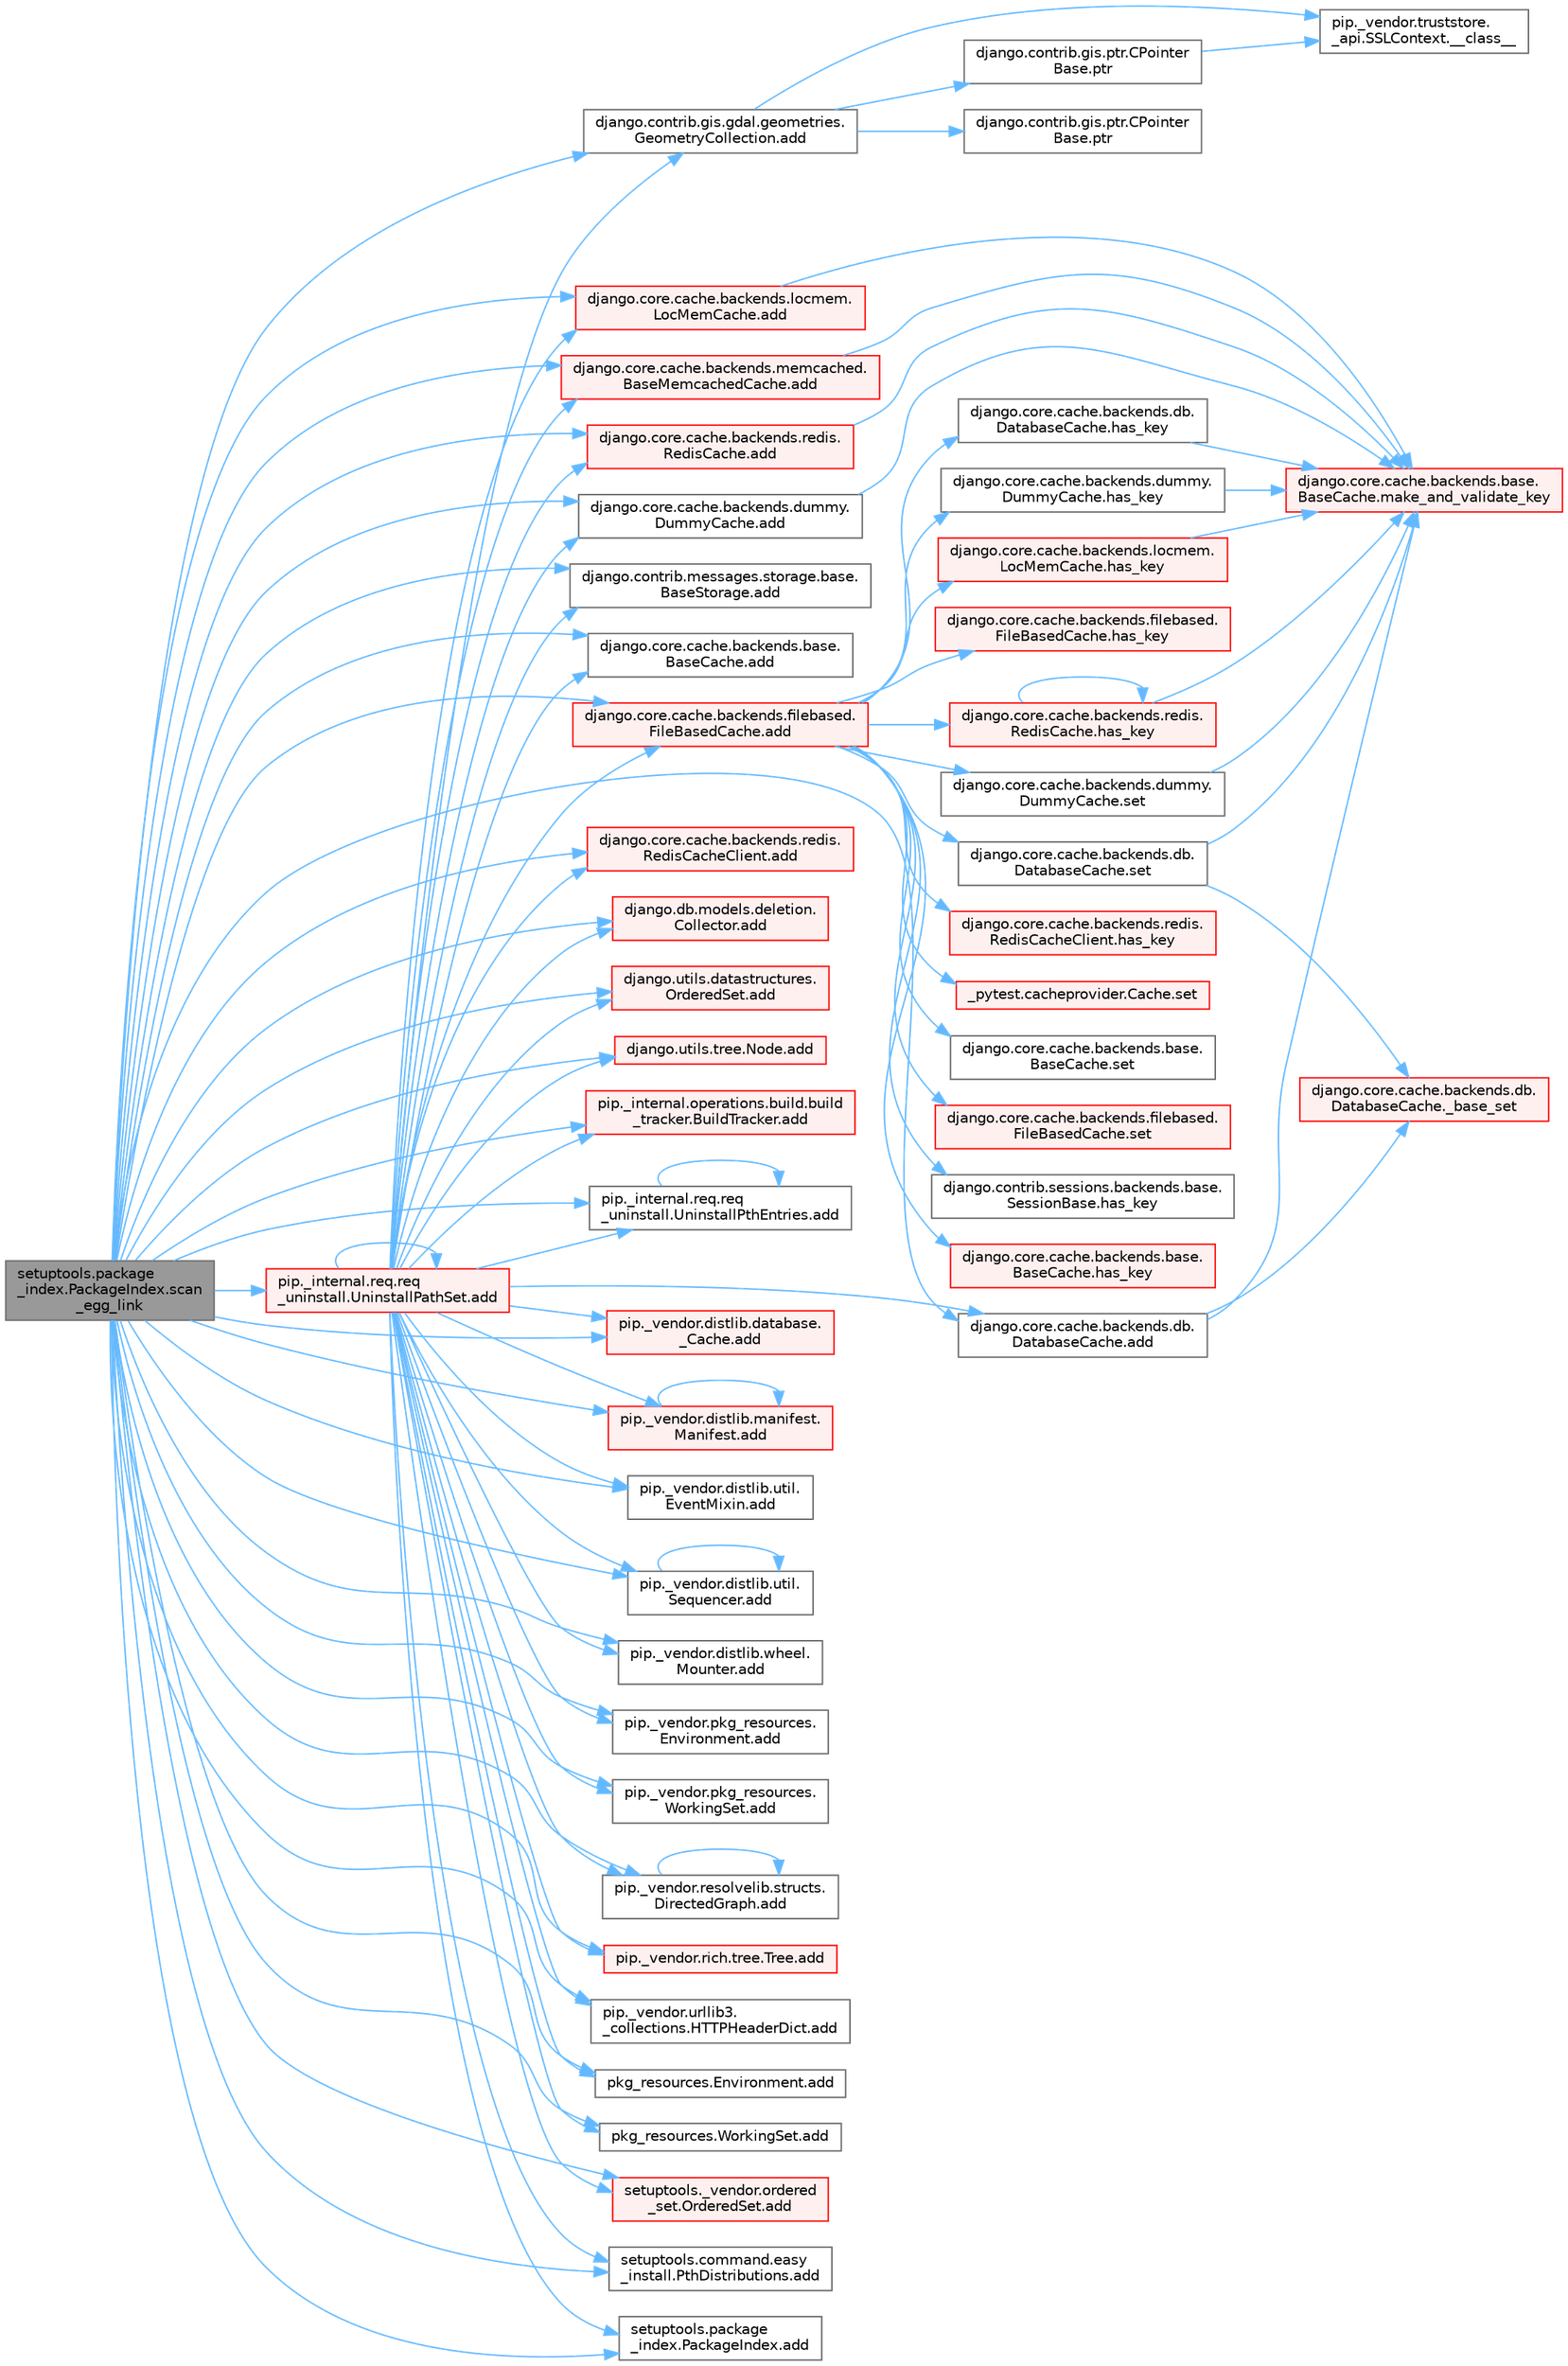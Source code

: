 digraph "setuptools.package_index.PackageIndex.scan_egg_link"
{
 // LATEX_PDF_SIZE
  bgcolor="transparent";
  edge [fontname=Helvetica,fontsize=10,labelfontname=Helvetica,labelfontsize=10];
  node [fontname=Helvetica,fontsize=10,shape=box,height=0.2,width=0.4];
  rankdir="LR";
  Node1 [id="Node000001",label="setuptools.package\l_index.PackageIndex.scan\l_egg_link",height=0.2,width=0.4,color="gray40", fillcolor="grey60", style="filled", fontcolor="black",tooltip=" "];
  Node1 -> Node2 [id="edge1_Node000001_Node000002",color="steelblue1",style="solid",tooltip=" "];
  Node2 [id="Node000002",label="django.contrib.gis.gdal.geometries.\lGeometryCollection.add",height=0.2,width=0.4,color="grey40", fillcolor="white", style="filled",URL="$classdjango_1_1contrib_1_1gis_1_1gdal_1_1geometries_1_1_geometry_collection.html#a00c1825a411d244c854762b413ff996c",tooltip=" "];
  Node2 -> Node3 [id="edge2_Node000002_Node000003",color="steelblue1",style="solid",tooltip=" "];
  Node3 [id="Node000003",label="pip._vendor.truststore.\l_api.SSLContext.__class__",height=0.2,width=0.4,color="grey40", fillcolor="white", style="filled",URL="$classpip_1_1__vendor_1_1truststore_1_1__api_1_1_s_s_l_context.html#a530861514f31eabaa3f513557d6e66de",tooltip=" "];
  Node2 -> Node4 [id="edge3_Node000002_Node000004",color="steelblue1",style="solid",tooltip=" "];
  Node4 [id="Node000004",label="django.contrib.gis.ptr.CPointer\lBase.ptr",height=0.2,width=0.4,color="grey40", fillcolor="white", style="filled",URL="$classdjango_1_1contrib_1_1gis_1_1ptr_1_1_c_pointer_base.html#a55873c889d27c42497c5a832c24e041b",tooltip=" "];
  Node4 -> Node3 [id="edge4_Node000004_Node000003",color="steelblue1",style="solid",tooltip=" "];
  Node2 -> Node5 [id="edge5_Node000002_Node000005",color="steelblue1",style="solid",tooltip=" "];
  Node5 [id="Node000005",label="django.contrib.gis.ptr.CPointer\lBase.ptr",height=0.2,width=0.4,color="grey40", fillcolor="white", style="filled",URL="$classdjango_1_1contrib_1_1gis_1_1ptr_1_1_c_pointer_base.html#a73d2e45828ab4d985549c571852996fa",tooltip=" "];
  Node1 -> Node6 [id="edge6_Node000001_Node000006",color="steelblue1",style="solid",tooltip=" "];
  Node6 [id="Node000006",label="django.contrib.messages.storage.base.\lBaseStorage.add",height=0.2,width=0.4,color="grey40", fillcolor="white", style="filled",URL="$classdjango_1_1contrib_1_1messages_1_1storage_1_1base_1_1_base_storage.html#aafc1151a94b34b80803c99d883ca268c",tooltip=" "];
  Node1 -> Node7 [id="edge7_Node000001_Node000007",color="steelblue1",style="solid",tooltip=" "];
  Node7 [id="Node000007",label="django.core.cache.backends.base.\lBaseCache.add",height=0.2,width=0.4,color="grey40", fillcolor="white", style="filled",URL="$classdjango_1_1core_1_1cache_1_1backends_1_1base_1_1_base_cache.html#ab0cdee68050102665043193640ac006c",tooltip=" "];
  Node1 -> Node8 [id="edge8_Node000001_Node000008",color="steelblue1",style="solid",tooltip=" "];
  Node8 [id="Node000008",label="django.core.cache.backends.db.\lDatabaseCache.add",height=0.2,width=0.4,color="grey40", fillcolor="white", style="filled",URL="$classdjango_1_1core_1_1cache_1_1backends_1_1db_1_1_database_cache.html#a6196dda2bfd9eca834ecd81a7a217ec4",tooltip=" "];
  Node8 -> Node9 [id="edge9_Node000008_Node000009",color="steelblue1",style="solid",tooltip=" "];
  Node9 [id="Node000009",label="django.core.cache.backends.db.\lDatabaseCache._base_set",height=0.2,width=0.4,color="red", fillcolor="#FFF0F0", style="filled",URL="$classdjango_1_1core_1_1cache_1_1backends_1_1db_1_1_database_cache.html#a5a74e2110e88f8da063c0d32789104ab",tooltip=" "];
  Node8 -> Node13 [id="edge10_Node000008_Node000013",color="steelblue1",style="solid",tooltip=" "];
  Node13 [id="Node000013",label="django.core.cache.backends.base.\lBaseCache.make_and_validate_key",height=0.2,width=0.4,color="red", fillcolor="#FFF0F0", style="filled",URL="$classdjango_1_1core_1_1cache_1_1backends_1_1base_1_1_base_cache.html#a167e3a6c65f782f011f4a0f4da30d4f5",tooltip=" "];
  Node1 -> Node2423 [id="edge11_Node000001_Node002423",color="steelblue1",style="solid",tooltip=" "];
  Node2423 [id="Node002423",label="django.core.cache.backends.dummy.\lDummyCache.add",height=0.2,width=0.4,color="grey40", fillcolor="white", style="filled",URL="$classdjango_1_1core_1_1cache_1_1backends_1_1dummy_1_1_dummy_cache.html#adc04a4b63e4c6a4f61c832f87b9231ed",tooltip=" "];
  Node2423 -> Node13 [id="edge12_Node002423_Node000013",color="steelblue1",style="solid",tooltip=" "];
  Node1 -> Node2424 [id="edge13_Node000001_Node002424",color="steelblue1",style="solid",tooltip=" "];
  Node2424 [id="Node002424",label="django.core.cache.backends.filebased.\lFileBasedCache.add",height=0.2,width=0.4,color="red", fillcolor="#FFF0F0", style="filled",URL="$classdjango_1_1core_1_1cache_1_1backends_1_1filebased_1_1_file_based_cache.html#a2f380fb404bde29c82c6169465ee1391",tooltip=" "];
  Node2424 -> Node2425 [id="edge14_Node002424_Node002425",color="steelblue1",style="solid",tooltip=" "];
  Node2425 [id="Node002425",label="django.contrib.sessions.backends.base.\lSessionBase.has_key",height=0.2,width=0.4,color="grey40", fillcolor="white", style="filled",URL="$classdjango_1_1contrib_1_1sessions_1_1backends_1_1base_1_1_session_base.html#ac2afaf0e3a8d2ad7059d37295c8ca387",tooltip=" "];
  Node2424 -> Node2426 [id="edge15_Node002424_Node002426",color="steelblue1",style="solid",tooltip=" "];
  Node2426 [id="Node002426",label="django.core.cache.backends.base.\lBaseCache.has_key",height=0.2,width=0.4,color="red", fillcolor="#FFF0F0", style="filled",URL="$classdjango_1_1core_1_1cache_1_1backends_1_1base_1_1_base_cache.html#a2d06a56d17661d63648e1ec13ae93d3b",tooltip=" "];
  Node2424 -> Node2427 [id="edge16_Node002424_Node002427",color="steelblue1",style="solid",tooltip=" "];
  Node2427 [id="Node002427",label="django.core.cache.backends.db.\lDatabaseCache.has_key",height=0.2,width=0.4,color="grey40", fillcolor="white", style="filled",URL="$classdjango_1_1core_1_1cache_1_1backends_1_1db_1_1_database_cache.html#aef6de2492e2cf56b23539fee71cc3953",tooltip=" "];
  Node2427 -> Node13 [id="edge17_Node002427_Node000013",color="steelblue1",style="solid",tooltip=" "];
  Node2424 -> Node2428 [id="edge18_Node002424_Node002428",color="steelblue1",style="solid",tooltip=" "];
  Node2428 [id="Node002428",label="django.core.cache.backends.dummy.\lDummyCache.has_key",height=0.2,width=0.4,color="grey40", fillcolor="white", style="filled",URL="$classdjango_1_1core_1_1cache_1_1backends_1_1dummy_1_1_dummy_cache.html#a9b21f2da2f41f44319353a24a5101163",tooltip=" "];
  Node2428 -> Node13 [id="edge19_Node002428_Node000013",color="steelblue1",style="solid",tooltip=" "];
  Node2424 -> Node2429 [id="edge20_Node002424_Node002429",color="steelblue1",style="solid",tooltip=" "];
  Node2429 [id="Node002429",label="django.core.cache.backends.filebased.\lFileBasedCache.has_key",height=0.2,width=0.4,color="red", fillcolor="#FFF0F0", style="filled",URL="$classdjango_1_1core_1_1cache_1_1backends_1_1filebased_1_1_file_based_cache.html#a8372c71fa4978b5eb54252ab924eb2f9",tooltip=" "];
  Node2424 -> Node2431 [id="edge21_Node002424_Node002431",color="steelblue1",style="solid",tooltip=" "];
  Node2431 [id="Node002431",label="django.core.cache.backends.locmem.\lLocMemCache.has_key",height=0.2,width=0.4,color="red", fillcolor="#FFF0F0", style="filled",URL="$classdjango_1_1core_1_1cache_1_1backends_1_1locmem_1_1_loc_mem_cache.html#aeb6759ed9e4eb6930bb77452e453ef5c",tooltip=" "];
  Node2431 -> Node13 [id="edge22_Node002431_Node000013",color="steelblue1",style="solid",tooltip=" "];
  Node2424 -> Node2432 [id="edge23_Node002424_Node002432",color="steelblue1",style="solid",tooltip=" "];
  Node2432 [id="Node002432",label="django.core.cache.backends.redis.\lRedisCache.has_key",height=0.2,width=0.4,color="red", fillcolor="#FFF0F0", style="filled",URL="$classdjango_1_1core_1_1cache_1_1backends_1_1redis_1_1_redis_cache.html#adfdfa1873b08e96396368979fa159347",tooltip=" "];
  Node2432 -> Node2432 [id="edge24_Node002432_Node002432",color="steelblue1",style="solid",tooltip=" "];
  Node2432 -> Node13 [id="edge25_Node002432_Node000013",color="steelblue1",style="solid",tooltip=" "];
  Node2424 -> Node2433 [id="edge26_Node002424_Node002433",color="steelblue1",style="solid",tooltip=" "];
  Node2433 [id="Node002433",label="django.core.cache.backends.redis.\lRedisCacheClient.has_key",height=0.2,width=0.4,color="red", fillcolor="#FFF0F0", style="filled",URL="$classdjango_1_1core_1_1cache_1_1backends_1_1redis_1_1_redis_cache_client.html#af657e74970dc9d85e28d843fb20b8a66",tooltip=" "];
  Node2424 -> Node2434 [id="edge27_Node002424_Node002434",color="steelblue1",style="solid",tooltip=" "];
  Node2434 [id="Node002434",label="_pytest.cacheprovider.Cache.set",height=0.2,width=0.4,color="red", fillcolor="#FFF0F0", style="filled",URL="$class__pytest_1_1cacheprovider_1_1_cache.html#a4eb62533f65d7495fe5afb7a3f9bd540",tooltip=" "];
  Node2424 -> Node2448 [id="edge28_Node002424_Node002448",color="steelblue1",style="solid",tooltip=" "];
  Node2448 [id="Node002448",label="django.core.cache.backends.base.\lBaseCache.set",height=0.2,width=0.4,color="grey40", fillcolor="white", style="filled",URL="$classdjango_1_1core_1_1cache_1_1backends_1_1base_1_1_base_cache.html#a4b0043ba43a5d75fb2854947f6e8736c",tooltip=" "];
  Node2424 -> Node2449 [id="edge29_Node002424_Node002449",color="steelblue1",style="solid",tooltip=" "];
  Node2449 [id="Node002449",label="django.core.cache.backends.db.\lDatabaseCache.set",height=0.2,width=0.4,color="grey40", fillcolor="white", style="filled",URL="$classdjango_1_1core_1_1cache_1_1backends_1_1db_1_1_database_cache.html#af7feb1b77937214a7d9b5698e4e0bb29",tooltip=" "];
  Node2449 -> Node9 [id="edge30_Node002449_Node000009",color="steelblue1",style="solid",tooltip=" "];
  Node2449 -> Node13 [id="edge31_Node002449_Node000013",color="steelblue1",style="solid",tooltip=" "];
  Node2424 -> Node2450 [id="edge32_Node002424_Node002450",color="steelblue1",style="solid",tooltip=" "];
  Node2450 [id="Node002450",label="django.core.cache.backends.dummy.\lDummyCache.set",height=0.2,width=0.4,color="grey40", fillcolor="white", style="filled",URL="$classdjango_1_1core_1_1cache_1_1backends_1_1dummy_1_1_dummy_cache.html#a60c9c882b0d1e6581511e5e9b0cf96db",tooltip=" "];
  Node2450 -> Node13 [id="edge33_Node002450_Node000013",color="steelblue1",style="solid",tooltip=" "];
  Node2424 -> Node2451 [id="edge34_Node002424_Node002451",color="steelblue1",style="solid",tooltip=" "];
  Node2451 [id="Node002451",label="django.core.cache.backends.filebased.\lFileBasedCache.set",height=0.2,width=0.4,color="red", fillcolor="#FFF0F0", style="filled",URL="$classdjango_1_1core_1_1cache_1_1backends_1_1filebased_1_1_file_based_cache.html#a7c5292a9ab120424eeaf5fe254366ca6",tooltip=" "];
  Node1 -> Node2511 [id="edge35_Node000001_Node002511",color="steelblue1",style="solid",tooltip=" "];
  Node2511 [id="Node002511",label="django.core.cache.backends.locmem.\lLocMemCache.add",height=0.2,width=0.4,color="red", fillcolor="#FFF0F0", style="filled",URL="$classdjango_1_1core_1_1cache_1_1backends_1_1locmem_1_1_loc_mem_cache.html#a6c454b0a21a7ef56bac23c2c47a767a9",tooltip=" "];
  Node2511 -> Node13 [id="edge36_Node002511_Node000013",color="steelblue1",style="solid",tooltip=" "];
  Node1 -> Node2512 [id="edge37_Node000001_Node002512",color="steelblue1",style="solid",tooltip=" "];
  Node2512 [id="Node002512",label="django.core.cache.backends.memcached.\lBaseMemcachedCache.add",height=0.2,width=0.4,color="red", fillcolor="#FFF0F0", style="filled",URL="$classdjango_1_1core_1_1cache_1_1backends_1_1memcached_1_1_base_memcached_cache.html#a1d7675623ea665a0ee0748173eeb0a38",tooltip=" "];
  Node2512 -> Node13 [id="edge38_Node002512_Node000013",color="steelblue1",style="solid",tooltip=" "];
  Node1 -> Node2513 [id="edge39_Node000001_Node002513",color="steelblue1",style="solid",tooltip=" "];
  Node2513 [id="Node002513",label="django.core.cache.backends.redis.\lRedisCache.add",height=0.2,width=0.4,color="red", fillcolor="#FFF0F0", style="filled",URL="$classdjango_1_1core_1_1cache_1_1backends_1_1redis_1_1_redis_cache.html#a5d4d6507b2a2647f876da5c964cb73c2",tooltip=" "];
  Node2513 -> Node13 [id="edge40_Node002513_Node000013",color="steelblue1",style="solid",tooltip=" "];
  Node1 -> Node2514 [id="edge41_Node000001_Node002514",color="steelblue1",style="solid",tooltip=" "];
  Node2514 [id="Node002514",label="django.core.cache.backends.redis.\lRedisCacheClient.add",height=0.2,width=0.4,color="red", fillcolor="#FFF0F0", style="filled",URL="$classdjango_1_1core_1_1cache_1_1backends_1_1redis_1_1_redis_cache_client.html#a38d58b9a92fa6243e62635c678251410",tooltip=" "];
  Node1 -> Node2515 [id="edge42_Node000001_Node002515",color="steelblue1",style="solid",tooltip=" "];
  Node2515 [id="Node002515",label="django.db.models.deletion.\lCollector.add",height=0.2,width=0.4,color="red", fillcolor="#FFF0F0", style="filled",URL="$classdjango_1_1db_1_1models_1_1deletion_1_1_collector.html#a92a25e9aef2930eb72e650f4e05abd18",tooltip=" "];
  Node1 -> Node2522 [id="edge43_Node000001_Node002522",color="steelblue1",style="solid",tooltip=" "];
  Node2522 [id="Node002522",label="django.utils.datastructures.\lOrderedSet.add",height=0.2,width=0.4,color="red", fillcolor="#FFF0F0", style="filled",URL="$classdjango_1_1utils_1_1datastructures_1_1_ordered_set.html#a33eaf365502a80c096ab49dcf92422dc",tooltip=" "];
  Node1 -> Node2524 [id="edge44_Node000001_Node002524",color="steelblue1",style="solid",tooltip=" "];
  Node2524 [id="Node002524",label="django.utils.tree.Node.add",height=0.2,width=0.4,color="red", fillcolor="#FFF0F0", style="filled",URL="$classdjango_1_1utils_1_1tree_1_1_node.html#a2c883d105b5c9cfd32bff72c7469f18c",tooltip=" "];
  Node1 -> Node2679 [id="edge45_Node000001_Node002679",color="steelblue1",style="solid",tooltip=" "];
  Node2679 [id="Node002679",label="pip._internal.operations.build.build\l_tracker.BuildTracker.add",height=0.2,width=0.4,color="red", fillcolor="#FFF0F0", style="filled",URL="$classpip_1_1__internal_1_1operations_1_1build_1_1build__tracker_1_1_build_tracker.html#ab715bc8c19ab37450a739be4e72cecf9",tooltip=" "];
  Node1 -> Node2681 [id="edge46_Node000001_Node002681",color="steelblue1",style="solid",tooltip=" "];
  Node2681 [id="Node002681",label="pip._internal.req.req\l_uninstall.UninstallPathSet.add",height=0.2,width=0.4,color="red", fillcolor="#FFF0F0", style="filled",URL="$classpip_1_1__internal_1_1req_1_1req__uninstall_1_1_uninstall_path_set.html#ad34a919f45b9c89e6b0d59ec0d24ba4c",tooltip=" "];
  Node2681 -> Node2 [id="edge47_Node002681_Node000002",color="steelblue1",style="solid",tooltip=" "];
  Node2681 -> Node6 [id="edge48_Node002681_Node000006",color="steelblue1",style="solid",tooltip=" "];
  Node2681 -> Node7 [id="edge49_Node002681_Node000007",color="steelblue1",style="solid",tooltip=" "];
  Node2681 -> Node8 [id="edge50_Node002681_Node000008",color="steelblue1",style="solid",tooltip=" "];
  Node2681 -> Node2423 [id="edge51_Node002681_Node002423",color="steelblue1",style="solid",tooltip=" "];
  Node2681 -> Node2424 [id="edge52_Node002681_Node002424",color="steelblue1",style="solid",tooltip=" "];
  Node2681 -> Node2511 [id="edge53_Node002681_Node002511",color="steelblue1",style="solid",tooltip=" "];
  Node2681 -> Node2512 [id="edge54_Node002681_Node002512",color="steelblue1",style="solid",tooltip=" "];
  Node2681 -> Node2513 [id="edge55_Node002681_Node002513",color="steelblue1",style="solid",tooltip=" "];
  Node2681 -> Node2514 [id="edge56_Node002681_Node002514",color="steelblue1",style="solid",tooltip=" "];
  Node2681 -> Node2515 [id="edge57_Node002681_Node002515",color="steelblue1",style="solid",tooltip=" "];
  Node2681 -> Node2522 [id="edge58_Node002681_Node002522",color="steelblue1",style="solid",tooltip=" "];
  Node2681 -> Node2524 [id="edge59_Node002681_Node002524",color="steelblue1",style="solid",tooltip=" "];
  Node2681 -> Node2679 [id="edge60_Node002681_Node002679",color="steelblue1",style="solid",tooltip=" "];
  Node2681 -> Node2681 [id="edge61_Node002681_Node002681",color="steelblue1",style="solid",tooltip=" "];
  Node2681 -> Node2683 [id="edge62_Node002681_Node002683",color="steelblue1",style="solid",tooltip=" "];
  Node2683 [id="Node002683",label="pip._internal.req.req\l_uninstall.UninstallPthEntries.add",height=0.2,width=0.4,color="grey40", fillcolor="white", style="filled",URL="$classpip_1_1__internal_1_1req_1_1req__uninstall_1_1_uninstall_pth_entries.html#a546056a6e92dc6cb8ce9606ec9f1b5a4",tooltip=" "];
  Node2683 -> Node2683 [id="edge63_Node002683_Node002683",color="steelblue1",style="solid",tooltip=" "];
  Node2681 -> Node2684 [id="edge64_Node002681_Node002684",color="steelblue1",style="solid",tooltip=" "];
  Node2684 [id="Node002684",label="pip._vendor.distlib.database.\l_Cache.add",height=0.2,width=0.4,color="red", fillcolor="#FFF0F0", style="filled",URL="$classpip_1_1__vendor_1_1distlib_1_1database_1_1___cache.html#a9d96a00152b11f1163cd2cdf6626ae08",tooltip=" "];
  Node2681 -> Node2685 [id="edge65_Node002681_Node002685",color="steelblue1",style="solid",tooltip=" "];
  Node2685 [id="Node002685",label="pip._vendor.distlib.manifest.\lManifest.add",height=0.2,width=0.4,color="red", fillcolor="#FFF0F0", style="filled",URL="$classpip_1_1__vendor_1_1distlib_1_1manifest_1_1_manifest.html#aae84ea0f83bcc2cbb7d5a31fc767120f",tooltip=" "];
  Node2685 -> Node2685 [id="edge66_Node002685_Node002685",color="steelblue1",style="solid",tooltip=" "];
  Node2681 -> Node2686 [id="edge67_Node002681_Node002686",color="steelblue1",style="solid",tooltip=" "];
  Node2686 [id="Node002686",label="pip._vendor.distlib.util.\lEventMixin.add",height=0.2,width=0.4,color="grey40", fillcolor="white", style="filled",URL="$classpip_1_1__vendor_1_1distlib_1_1util_1_1_event_mixin.html#a08e7bf16aa30d157f0879890c62d20c8",tooltip=" "];
  Node2681 -> Node2687 [id="edge68_Node002681_Node002687",color="steelblue1",style="solid",tooltip=" "];
  Node2687 [id="Node002687",label="pip._vendor.distlib.util.\lSequencer.add",height=0.2,width=0.4,color="grey40", fillcolor="white", style="filled",URL="$classpip_1_1__vendor_1_1distlib_1_1util_1_1_sequencer.html#abc5c74b71733d607b27145f851f96232",tooltip=" "];
  Node2687 -> Node2687 [id="edge69_Node002687_Node002687",color="steelblue1",style="solid",tooltip=" "];
  Node2681 -> Node2688 [id="edge70_Node002681_Node002688",color="steelblue1",style="solid",tooltip=" "];
  Node2688 [id="Node002688",label="pip._vendor.distlib.wheel.\lMounter.add",height=0.2,width=0.4,color="grey40", fillcolor="white", style="filled",URL="$classpip_1_1__vendor_1_1distlib_1_1wheel_1_1_mounter.html#a936dc4caa942012ae36c957beb9dc3d8",tooltip=" "];
  Node2681 -> Node2689 [id="edge71_Node002681_Node002689",color="steelblue1",style="solid",tooltip=" "];
  Node2689 [id="Node002689",label="pip._vendor.pkg_resources.\lEnvironment.add",height=0.2,width=0.4,color="grey40", fillcolor="white", style="filled",URL="$classpip_1_1__vendor_1_1pkg__resources_1_1_environment.html#a3d66d3d91211d8c3c752a66cf12e029f",tooltip=" "];
  Node2681 -> Node2690 [id="edge72_Node002681_Node002690",color="steelblue1",style="solid",tooltip=" "];
  Node2690 [id="Node002690",label="pip._vendor.pkg_resources.\lWorkingSet.add",height=0.2,width=0.4,color="grey40", fillcolor="white", style="filled",URL="$classpip_1_1__vendor_1_1pkg__resources_1_1_working_set.html#aa27584804879f49ccbe8514a1b5ac720",tooltip=" "];
  Node2681 -> Node2691 [id="edge73_Node002681_Node002691",color="steelblue1",style="solid",tooltip=" "];
  Node2691 [id="Node002691",label="pip._vendor.resolvelib.structs.\lDirectedGraph.add",height=0.2,width=0.4,color="grey40", fillcolor="white", style="filled",URL="$classpip_1_1__vendor_1_1resolvelib_1_1structs_1_1_directed_graph.html#a9914305871e440834c7ef97855d0613a",tooltip=" "];
  Node2691 -> Node2691 [id="edge74_Node002691_Node002691",color="steelblue1",style="solid",tooltip=" "];
  Node2681 -> Node2692 [id="edge75_Node002681_Node002692",color="steelblue1",style="solid",tooltip=" "];
  Node2692 [id="Node002692",label="pip._vendor.rich.tree.Tree.add",height=0.2,width=0.4,color="red", fillcolor="#FFF0F0", style="filled",URL="$classpip_1_1__vendor_1_1rich_1_1tree_1_1_tree.html#a0ce550864757b1ee2756237b6e754aae",tooltip=" "];
  Node2681 -> Node2703 [id="edge76_Node002681_Node002703",color="steelblue1",style="solid",tooltip=" "];
  Node2703 [id="Node002703",label="pip._vendor.urllib3.\l_collections.HTTPHeaderDict.add",height=0.2,width=0.4,color="grey40", fillcolor="white", style="filled",URL="$classpip_1_1__vendor_1_1urllib3_1_1__collections_1_1_h_t_t_p_header_dict.html#afa878703711db0b5574907394e9aad06",tooltip=" "];
  Node2681 -> Node2704 [id="edge77_Node002681_Node002704",color="steelblue1",style="solid",tooltip=" "];
  Node2704 [id="Node002704",label="pkg_resources.Environment.add",height=0.2,width=0.4,color="grey40", fillcolor="white", style="filled",URL="$classpkg__resources_1_1_environment.html#af53dfe91f661d6222642c703059b1f4a",tooltip=" "];
  Node2681 -> Node2705 [id="edge78_Node002681_Node002705",color="steelblue1",style="solid",tooltip=" "];
  Node2705 [id="Node002705",label="pkg_resources.WorkingSet.add",height=0.2,width=0.4,color="grey40", fillcolor="white", style="filled",URL="$classpkg__resources_1_1_working_set.html#a9f47f5cc8b378c21108130e93dc5f877",tooltip=" "];
  Node2681 -> Node2706 [id="edge79_Node002681_Node002706",color="steelblue1",style="solid",tooltip=" "];
  Node2706 [id="Node002706",label="setuptools._vendor.ordered\l_set.OrderedSet.add",height=0.2,width=0.4,color="red", fillcolor="#FFF0F0", style="filled",URL="$classsetuptools_1_1__vendor_1_1ordered__set_1_1_ordered_set.html#a89b420a1836292f0417c8c86fa2bfe55",tooltip=" "];
  Node2681 -> Node2707 [id="edge80_Node002681_Node002707",color="steelblue1",style="solid",tooltip=" "];
  Node2707 [id="Node002707",label="setuptools.command.easy\l_install.PthDistributions.add",height=0.2,width=0.4,color="grey40", fillcolor="white", style="filled",URL="$classsetuptools_1_1command_1_1easy__install_1_1_pth_distributions.html#a91a3ab7cd55167132b4b83cf307b0963",tooltip=" "];
  Node2681 -> Node2708 [id="edge81_Node002681_Node002708",color="steelblue1",style="solid",tooltip=" "];
  Node2708 [id="Node002708",label="setuptools.package\l_index.PackageIndex.add",height=0.2,width=0.4,color="grey40", fillcolor="white", style="filled",URL="$classsetuptools_1_1package__index_1_1_package_index.html#a29c726894443e4ccd6146ba50f11e05d",tooltip=" "];
  Node1 -> Node2683 [id="edge82_Node000001_Node002683",color="steelblue1",style="solid",tooltip=" "];
  Node1 -> Node2684 [id="edge83_Node000001_Node002684",color="steelblue1",style="solid",tooltip=" "];
  Node1 -> Node2685 [id="edge84_Node000001_Node002685",color="steelblue1",style="solid",tooltip=" "];
  Node1 -> Node2686 [id="edge85_Node000001_Node002686",color="steelblue1",style="solid",tooltip=" "];
  Node1 -> Node2687 [id="edge86_Node000001_Node002687",color="steelblue1",style="solid",tooltip=" "];
  Node1 -> Node2688 [id="edge87_Node000001_Node002688",color="steelblue1",style="solid",tooltip=" "];
  Node1 -> Node2689 [id="edge88_Node000001_Node002689",color="steelblue1",style="solid",tooltip=" "];
  Node1 -> Node2690 [id="edge89_Node000001_Node002690",color="steelblue1",style="solid",tooltip=" "];
  Node1 -> Node2691 [id="edge90_Node000001_Node002691",color="steelblue1",style="solid",tooltip=" "];
  Node1 -> Node2692 [id="edge91_Node000001_Node002692",color="steelblue1",style="solid",tooltip=" "];
  Node1 -> Node2703 [id="edge92_Node000001_Node002703",color="steelblue1",style="solid",tooltip=" "];
  Node1 -> Node2704 [id="edge93_Node000001_Node002704",color="steelblue1",style="solid",tooltip=" "];
  Node1 -> Node2705 [id="edge94_Node000001_Node002705",color="steelblue1",style="solid",tooltip=" "];
  Node1 -> Node2706 [id="edge95_Node000001_Node002706",color="steelblue1",style="solid",tooltip=" "];
  Node1 -> Node2707 [id="edge96_Node000001_Node002707",color="steelblue1",style="solid",tooltip=" "];
  Node1 -> Node2708 [id="edge97_Node000001_Node002708",color="steelblue1",style="solid",tooltip=" "];
}
